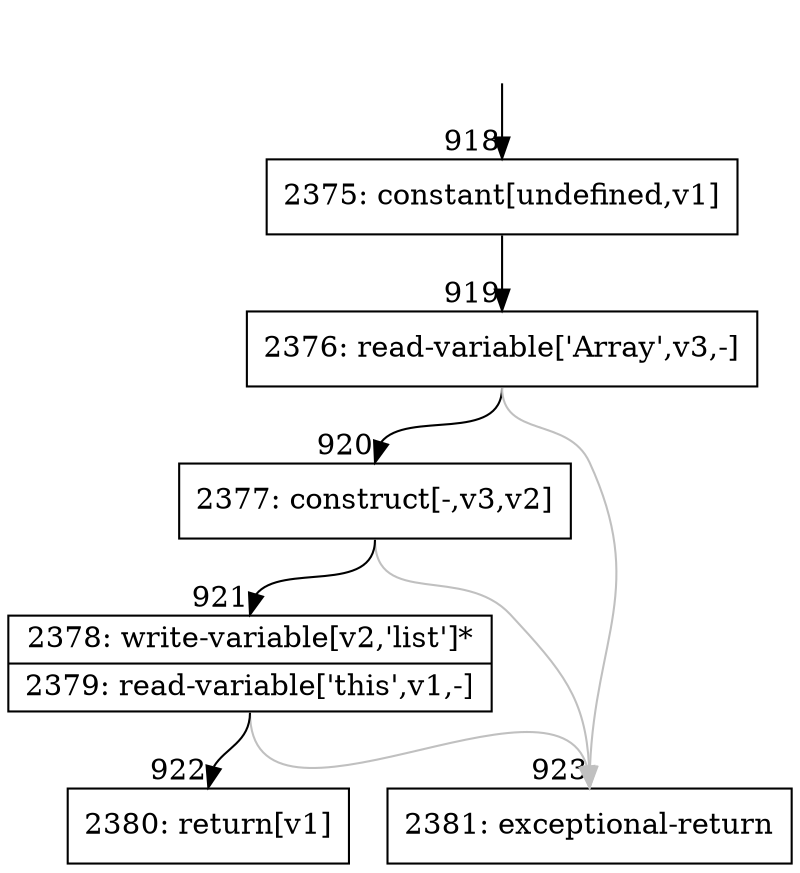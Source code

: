 digraph {
rankdir="TD"
BB_entry67[shape=none,label=""];
BB_entry67 -> BB918 [tailport=s, headport=n, headlabel="    918"]
BB918 [shape=record label="{2375: constant[undefined,v1]}" ] 
BB918 -> BB919 [tailport=s, headport=n, headlabel="      919"]
BB919 [shape=record label="{2376: read-variable['Array',v3,-]}" ] 
BB919 -> BB920 [tailport=s, headport=n, headlabel="      920"]
BB919 -> BB923 [tailport=s, headport=n, color=gray, headlabel="      923"]
BB920 [shape=record label="{2377: construct[-,v3,v2]}" ] 
BB920 -> BB921 [tailport=s, headport=n, headlabel="      921"]
BB920 -> BB923 [tailport=s, headport=n, color=gray]
BB921 [shape=record label="{2378: write-variable[v2,'list']*|2379: read-variable['this',v1,-]}" ] 
BB921 -> BB922 [tailport=s, headport=n, headlabel="      922"]
BB921 -> BB923 [tailport=s, headport=n, color=gray]
BB922 [shape=record label="{2380: return[v1]}" ] 
BB923 [shape=record label="{2381: exceptional-return}" ] 
}
